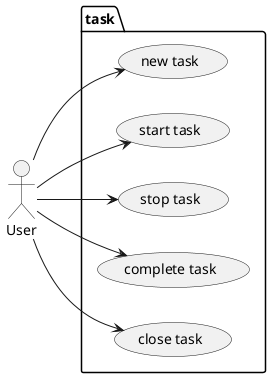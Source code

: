 @startuml

left to right direction

package task {
    (new task)
    (start task)
    (stop task)
    (complete task)
    (close task)
}

actor User as U
U --> (new task)
U --> (start task)
U --> (stop task)
U --> (complete task)
U --> (close task)

@enduml
